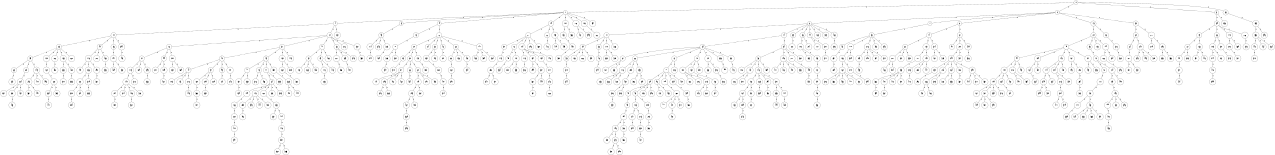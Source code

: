 graph G {
size="8.5,11;"
ratio = "expand;"
fixedsize="true;"
overlap="scale;"
node[shape=circle,width=.12,hight=.12,fontsize=12]
edge[fontsize=12]

0[label=" 0" color=black, pos="0.3472713,0.90161545!"];
1[label=" 1" color=black, pos="1.6853065,1.747554!"];
2[label=" 2" color=black, pos="1.4810231,1.1521777!"];
3[label=" 3" color=black, pos="0.47329654,0.9907638!"];
4[label=" 4" color=black, pos="2.8735604,0.17748189!"];
5[label=" 5" color=black, pos="2.6417784,0.95145195!"];
6[label=" 6" color=black, pos="2.6770404,1.8759958!"];
7[label=" 7" color=black, pos="1.5971552,1.6352701!"];
8[label=" 8" color=black, pos="0.070602675,0.54288597!"];
9[label=" 9" color=black, pos="1.5055174,2.2685552!"];
10[label=" 10" color=black, pos="0.26754311,0.39803315!"];
11[label=" 11" color=black, pos="1.0962958,2.2040588!"];
12[label=" 12" color=black, pos="1.2396471,2.3849058!"];
13[label=" 13" color=black, pos="2.1922232,2.5626285!"];
14[label=" 14" color=black, pos="1.1735938,0.91714415!"];
15[label=" 15" color=black, pos="2.5978831,2.7151755!"];
16[label=" 16" color=black, pos="1.0892998,2.4243949!"];
17[label=" 17" color=black, pos="2.5485014,2.5813577!"];
18[label=" 18" color=black, pos="1.1136831,2.5568842!"];
19[label=" 19" color=black, pos="1.3681878,1.1798351!"];
20[label=" 20" color=black, pos="2.1424837,2.4892603!"];
21[label=" 21" color=black, pos="0.9010987,2.2039704!"];
22[label=" 22" color=black, pos="1.4905131,1.8454415!"];
23[label=" 23" color=black, pos="0.67352877,0.75688202!"];
24[label=" 24" color=black, pos="2.8186785,1.3576457!"];
25[label=" 25" color=black, pos="0.87422709,0.18322437!"];
26[label=" 26" color=black, pos="1.9183942,0.1978891!"];
27[label=" 27" color=black, pos="0.50105151,1.8944168!"];
28[label=" 28" color=black, pos="1.9424652,2.978242!"];
29[label=" 29" color=black, pos="1.4355659,2.9182564!"];
30[label=" 30" color=black, pos="1.3033269,0.014475226!"];
31[label=" 31" color=black, pos="2.3243149,2.7396842!"];
32[label=" 32" color=black, pos="0.95263417,2.5101732!"];
33[label=" 33" color=black, pos="2.0363333,1.8147714!"];
34[label=" 34" color=black, pos="1.4335061,0.24130939!"];
35[label=" 35" color=black, pos="2.3903848,2.5780928!"];
36[label=" 36" color=black, pos="1.5194032,1.1764138!"];
37[label=" 37" color=black, pos="1.7385472,2.8810481!"];
38[label=" 38" color=black, pos="0.85836808,0.018729867!"];
39[label=" 39" color=black, pos="2.6668805,0.32567636!"];
40[label=" 40" color=black, pos="1.8557441,1.446376!"];
41[label=" 41" color=black, pos="1.5292472,0.84680483!"];
42[label=" 42" color=black, pos="2.273808,1.897311!"];
43[label=" 43" color=black, pos="2.2238404,2.9970427!"];
44[label=" 44" color=black, pos="0.031738627,0.69821268!"];
45[label=" 45" color=black, pos="1.2681266,2.81216!"];
46[label=" 46" color=black, pos="0.47478407,0.30917771!"];
47[label=" 47" color=black, pos="2.589304,0.76117934!"];
48[label=" 48" color=black, pos="2.4707036,0.33712543!"];
49[label=" 49" color=black, pos="2.4687028,1.9627041!"];
50[label=" 50" color=black, pos="1.2720445,2.4067035!"];
51[label=" 51" color=black, pos="2.3354189,2.2391285!"];
52[label=" 52" color=black, pos="1.5772026,1.1374434!"];
53[label=" 53" color=black, pos="2.5166019,2.971824!"];
54[label=" 54" color=black, pos="0.78049329,1.1330506!"];
55[label=" 55" color=black, pos="1.9158558,2.8148454!"];
56[label=" 56" color=black, pos="0.10178527,0.38651022!"];
57[label=" 57" color=black, pos="0.33590105,0.31299878!"];
58[label=" 58" color=black, pos="2.2092294,0.10383042!"];
59[label=" 59" color=black, pos="0.12344843,2.9118058!"];
60[label=" 60" color=black, pos="0.28030005,2.5459803!"];
61[label=" 61" color=black, pos="2.9988526,1.788288!"];
62[label=" 62" color=black, pos="2.798806,0.14914319!"];
63[label=" 63" color=black, pos="2.8155685,1.1012212!"];
64[label=" 64" color=black, pos="1.1159593,2.4878418!"];
65[label=" 65" color=black, pos="1.8369458,1.0598059!"];
66[label=" 66" color=black, pos="1.5205429,1.5908235!"];
67[label=" 67" color=black, pos="1.5065953,0.34464235!"];
68[label=" 68" color=black, pos="2.5518786,2.5837973!"];
69[label=" 69" color=black, pos="0.40842701,2.3300771!"];
70[label=" 70" color=black, pos="1.2934238,0.92189482!"];
71[label=" 71" color=black, pos="2.4432088,2.0263461!"];
72[label=" 72" color=black, pos="1.5108474,0.011028569!"];
73[label=" 73" color=black, pos="0.31502852,2.3939684!"];
74[label=" 74" color=black, pos="0.23447088,2.4795627!"];
75[label=" 75" color=black, pos="2.4874213,2.5279615!"];
76[label=" 76" color=black, pos="1.7148277,2.590031!"];
77[label=" 77" color=black, pos="2.483844,2.3304877!"];
78[label=" 78" color=black, pos="2.3993284,0.88626008!"];
79[label=" 79" color=black, pos="2.2754986,2.4017054!"];
80[label=" 80" color=black, pos="1.4267941,2.1341391!"];
81[label=" 81" color=black, pos="1.4835684,0.57739399!"];
82[label=" 82" color=black, pos="1.5128994,0.45910545!"];
83[label=" 83" color=black, pos="1.8811617,0.039620542!"];
84[label=" 84" color=black, pos="0.098825636,2.7192441!"];
85[label=" 85" color=black, pos="1.5497597,1.3599374!"];
86[label=" 86" color=black, pos="2.3021144,2.7916252!"];
87[label=" 87" color=black, pos="2.1588036,1.3639589!"];
88[label=" 88" color=black, pos="2.6060645,2.3274203!"];
89[label=" 89" color=black, pos="0.026205594,1.8076722!"];
90[label=" 90" color=black, pos="1.961771,2.5394257!"];
91[label=" 91" color=black, pos="0.25384458,0.43892203!"];
92[label=" 92" color=black, pos="0.20869782,1.9353398!"];
93[label=" 93" color=black, pos="2.207898,2.7075455!"];
94[label=" 94" color=black, pos="2.5414746,1.0876253!"];
95[label=" 95" color=black, pos="2.6925012,2.285876!"];
96[label=" 96" color=black, pos="1.9496823,1.3881986!"];
97[label=" 97" color=black, pos="2.5181106,1.5149929!"];
98[label=" 98" color=black, pos="0.46264851,0.32281419!"];
99[label=" 99" color=black, pos="1.6334649,2.0691633!"];
100[label=" 100" color=black, pos="2.9199023,1.6006202!"];
101[label=" 101" color=black, pos="0.29978031,0.63781265!"];
102[label=" 102" color=black, pos="0.80733638,1.5415332!"];
103[label=" 103" color=black, pos="0.17702219,1.7984033!"];
104[label=" 104" color=black, pos="0.44070548,2.1025924!"];
105[label=" 105" color=black, pos="0.38247278,2.4386976!"];
106[label=" 106" color=black, pos="0.67200396,2.5616144!"];
107[label=" 107" color=black, pos="1.523248,2.1476316!"];
108[label=" 108" color=black, pos="0.6352808,2.5709507!"];
109[label=" 109" color=black, pos="2.0564175,1.7763161!"];
110[label=" 110" color=black, pos="1.9342013,1.3635915!"];
111[label=" 111" color=black, pos="2.1452585,0.23792798!"];
112[label=" 112" color=black, pos="2.3485968,1.54478!"];
113[label=" 113" color=black, pos="2.9581057,1.5761908!"];
114[label=" 114" color=black, pos="2.7449895,2.9355785!"];
115[label=" 115" color=black, pos="0.76858291,2.7113879!"];
116[label=" 116" color=black, pos="0.83146192,0.33892481!"];
117[label=" 117" color=black, pos="1.4911019,2.7516333!"];
118[label=" 118" color=black, pos="1.4330902,2.5365267!"];
119[label=" 119" color=black, pos="0.27721958,0.16431257!"];
120[label=" 120" color=black, pos="1.1149751,2.3568859!"];
121[label=" 121" color=black, pos="1.6925703,0.70319042!"];
122[label=" 122" color=black, pos="2.070882,0.70579728!"];
123[label=" 123" color=black, pos="2.7219791,1.2433286!"];
124[label=" 124" color=black, pos="0.69952379,2.4413204!"];
125[label=" 125" color=black, pos="0.69749426,1.6159289!"];
126[label=" 126" color=black, pos="0.30817846,2.708933!"];
127[label=" 127" color=black, pos="1.9269103,0.21121439!"];
128[label=" 128" color=black, pos="1.5823382,0.11496611!"];
129[label=" 129" color=black, pos="2.501177,2.7124682!"];
130[label=" 130" color=black, pos="1.4569255,0.41152385!"];
131[label=" 131" color=black, pos="1.8354507,0.73234557!"];
132[label=" 132" color=black, pos="2.2371058,0.7256002!"];
133[label=" 133" color=black, pos="1.3666197,0.065184472!"];
134[label=" 134" color=black, pos="0.49398476,1.2601962!"];
135[label=" 135" color=black, pos="2.6473631,1.4627804!"];
136[label=" 136" color=black, pos="0.039510842,1.5046098!"];
137[label=" 137" color=black, pos="0.39590306,0.11274685!"];
138[label=" 138" color=black, pos="2.6353435,2.0317331!"];
139[label=" 139" color=black, pos="2.1791231,0.0057686688!"];
140[label=" 140" color=black, pos="2.9377447,1.350829!"];
141[label=" 141" color=black, pos="1.072898,0.97916248!"];
142[label=" 142" color=black, pos="1.190131,2.9877778!"];
143[label=" 143" color=black, pos="0.71076922,1.0671954!"];
144[label=" 144" color=black, pos="0.028304754,2.2909679!"];
145[label=" 145" color=black, pos="2.7888832,2.2770364!"];
146[label=" 146" color=black, pos="1.9279855,1.8950209!"];
147[label=" 147" color=black, pos="1.0728481,1.5233375!"];
148[label=" 148" color=black, pos="0.6321584,0.31495716!"];
149[label=" 149" color=black, pos="2.29018,2.2719391!"];
150[label=" 150" color=black, pos="1.5334783,1.317805!"];
151[label=" 151" color=black, pos="1.7102752,0.99452758!"];
152[label=" 152" color=black, pos="1.9568056,0.16278775!"];
153[label=" 153" color=black, pos="0.68921028,0.16991539!"];
154[label=" 154" color=black, pos="0.74859356,2.7243043!"];
155[label=" 155" color=black, pos="2.9657258,1.8320345!"];
156[label=" 156" color=black, pos="1.1218083,0.30294058!"];
157[label=" 157" color=black, pos="1.4411113,1.8922992!"];
158[label=" 158" color=black, pos="2.8345967,1.2188371!"];
159[label=" 159" color=black, pos="1.5951046,1.2834518!"];
160[label=" 160" color=black, pos="2.4988602,0.2975989!"];
161[label=" 161" color=black, pos="0.88606365,1.8052663!"];
162[label=" 162" color=black, pos="1.5324506,1.4560989!"];
163[label=" 163" color=black, pos="0.77721243,0.096060532!"];
164[label=" 164" color=black, pos="0.4351251,2.3110091!"];
165[label=" 165" color=black, pos="1.9738808,1.850826!"];
166[label=" 166" color=black, pos="2.4134126,0.35334936!"];
167[label=" 167" color=black, pos="0.2830279,2.5604274!"];
168[label=" 168" color=black, pos="0.083040709,0.96995864!"];
169[label=" 169" color=black, pos="2.3255406,0.60376157!"];
170[label=" 170" color=black, pos="2.3047955,2.3561675!"];
171[label=" 171" color=black, pos="2.3479939,1.9810287!"];
172[label=" 172" color=black, pos="2.8512291,1.6593554!"];
173[label=" 173" color=black, pos="0.49534611,1.6335875!"];
174[label=" 174" color=black, pos="1.5798447,0.9172759!"];
175[label=" 175" color=black, pos="0.62373798,2.6447607!"];
176[label=" 176" color=black, pos="2.3357296,1.6758831!"];
177[label=" 177" color=black, pos="1.3899442,0.51926131!"];
178[label=" 178" color=black, pos="1.3395051,0.77674762!"];
179[label=" 179" color=black, pos="2.3276568,2.470618!"];
180[label=" 180" color=black, pos="2.0498141,0.003995894!"];
181[label=" 181" color=black, pos="2.6401549,1.4539189!"];
182[label=" 182" color=black, pos="2.6245202,1.0828721!"];
183[label=" 183" color=black, pos="0.84889809,2.9550369!"];
184[label=" 184" color=black, pos="2.3423522,2.8458978!"];
185[label=" 185" color=black, pos="0.91056452,1.4270361!"];
186[label=" 186" color=black, pos="0.24058793,1.9375686!"];
187[label=" 187" color=black, pos="0.96156,0.74713068!"];
188[label=" 188" color=black, pos="1.5381602,0.55653429!"];
189[label=" 189" color=black, pos="1.3887099,0.3983147!"];
190[label=" 190" color=black, pos="1.381648,0.26148826!"];
191[label=" 191" color=black, pos="0.20881968,0.41517372!"];
192[label=" 192" color=black, pos="1.847445,0.2834682!"];
193[label=" 193" color=black, pos="1.6262307,1.0080792!"];
194[label=" 194" color=black, pos="1.914288,2.4350634!"];
195[label=" 195" color=black, pos="1.3538345,2.8872221!"];
196[label=" 196" color=black, pos="1.9333206,2.0703097!"];
197[label=" 197" color=black, pos="2.4542095,2.3352606!"];
198[label=" 198" color=black, pos="1.9498113,0.066403555!"];
199[label=" 199" color=black, pos="1.813274,1.7098028!"];
200[label=" 200" color=black, pos="1.7426488,2.4187285!"];
201[label=" 201" color=black, pos="2.7037753,2.2356981!"];
202[label=" 202" color=black, pos="2.3724555,1.4939112!"];
203[label=" 203" color=black, pos="1.8529555,2.6182846!"];
204[label=" 204" color=black, pos="1.8248896,0.10830669!"];
205[label=" 205" color=black, pos="2.1572188,2.1149566!"];
206[label=" 206" color=black, pos="1.0403162,0.26566107!"];
207[label=" 207" color=black, pos="0.66293747,0.51430924!"];
208[label=" 208" color=black, pos="2.9687349,0.77446582!"];
209[label=" 209" color=black, pos="2.3598455,1.2905734!"];
210[label=" 210" color=black, pos="1.6809255,1.458591!"];
211[label=" 211" color=black, pos="2.1656179,2.3201572!"];
212[label=" 212" color=black, pos="0.76546995,2.2696067!"];
213[label=" 213" color=black, pos="1.8720312,2.0297189!"];
214[label=" 214" color=black, pos="2.5659235,0.76593762!"];
215[label=" 215" color=black, pos="1.2708438,1.6344472!"];
216[label=" 216" color=black, pos="0.21328465,1.9120888!"];
217[label=" 217" color=black, pos="1.419077,0.30543113!"];
218[label=" 218" color=black, pos="0.98714682,0.63388349!"];
219[label=" 219" color=black, pos="2.8408977,1.1432722!"];
220[label=" 220" color=black, pos="1.3825045,1.5290564!"];
221[label=" 221" color=black, pos="0.79744217,2.166883!"];
222[label=" 222" color=black, pos="2.8541552,2.5922266!"];
223[label=" 223" color=black, pos="0.21306752,0.36457761!"];
224[label=" 224" color=black, pos="0.63558686,2.9994823!"];
225[label=" 225" color=black, pos="0.47932861,1.1546664!"];
226[label=" 226" color=black, pos="0.068935553,1.6192401!"];
227[label=" 227" color=black, pos="2.7425905,1.5162009!"];
228[label=" 228" color=black, pos="2.1753913,0.37963064!"];
229[label=" 229" color=black, pos="1.6040326,1.3361991!"];
230[label=" 230" color=black, pos="0.47933434,0.58318671!"];
231[label=" 231" color=black, pos="0.15509944,2.118754!"];
232[label=" 232" color=black, pos="1.2244307,0.84535019!"];
233[label=" 233" color=black, pos="1.4231498,1.1702348!"];
234[label=" 234" color=black, pos="1.7885664,2.4019186!"];
235[label=" 235" color=black, pos="1.5519873,2.6562519!"];
236[label=" 236" color=black, pos="2.9633768,1.700212!"];
237[label=" 237" color=black, pos="2.5823962,0.025597135!"];
238[label=" 238" color=black, pos="0.9648367,1.7541324!"];
239[label=" 239" color=black, pos="1.5565482,1.9106224!"];
240[label=" 240" color=black, pos="0.99112284,0.48473827!"];
241[label=" 241" color=black, pos="2.7559892,1.906358!"];
242[label=" 242" color=black, pos="2.444448,0.07571252!"];
243[label=" 243" color=black, pos="0.22639613,0.72381388!"];
244[label=" 244" color=black, pos="2.767847,0.75718233!"];
245[label=" 245" color=black, pos="2.460437,1.4119738!"];
246[label=" 246" color=black, pos="1.3915633,2.5452098!"];
247[label=" 247" color=black, pos="2.0389927,2.7290904!"];
248[label=" 248" color=black, pos="2.2118049,2.4443882!"];
249[label=" 249" color=black, pos="1.8688017,1.5123496!"];
250[label=" 250" color=black, pos="1.6590228,2.309685!"];
251[label=" 251" color=black, pos="2.3200266,2.0751919!"];
252[label=" 252" color=black, pos="1.4575248,0.43811678!"];
253[label=" 253" color=black, pos="0.61515367,0.34323542!"];
254[label=" 254" color=black, pos="2.0161968,0.95482848!"];
255[label=" 255" color=black, pos="2.3442775,0.085305011!"];
256[label=" 256" color=black, pos="1.8977476,0.52387636!"];
257[label=" 257" color=black, pos="0.88043939,1.079799!"];
258[label=" 258" color=black, pos="0.62428817,0.42488114!"];
259[label=" 259" color=black, pos="1.422983,0.032188326!"];
260[label=" 260" color=black, pos="0.33244723,2.7984695!"];
261[label=" 261" color=black, pos="2.3203957,0.95431789!"];
262[label=" 262" color=black, pos="2.0301502,2.3917819!"];
263[label=" 263" color=black, pos="0.59306525,1.9305099!"];
264[label=" 264" color=black, pos="0.0067801117,2.2573621!"];
265[label=" 265" color=black, pos="0.4906123,0.42668171!"];
266[label=" 266" color=black, pos="2.7266452,0.059215223!"];
267[label=" 267" color=black, pos="2.3516359,2.030136!"];
268[label=" 268" color=black, pos="0.56170865,0.63168399!"];
269[label=" 269" color=black, pos="2.9703105,2.2186967!"];
270[label=" 270" color=black, pos="0.49514824,0.37488826!"];
271[label=" 271" color=black, pos="1.0875656,1.5790263!"];
272[label=" 272" color=black, pos="1.7597845,1.9815652!"];
273[label=" 273" color=black, pos="0.17354953,2.3652973!"];
274[label=" 274" color=black, pos="0.25980972,2.0498229!"];
275[label=" 275" color=black, pos="2.515916,0.29552868!"];
276[label=" 276" color=black, pos="1.9085643,2.959729!"];
277[label=" 277" color=black, pos="1.5132146,2.8793354!"];
278[label=" 278" color=black, pos="1.7889044,2.0965763!"];
279[label=" 279" color=black, pos="0.55962188,2.9708156!"];
280[label=" 280" color=black, pos="0.51199098,2.5698032!"];
281[label=" 281" color=black, pos="2.3606276,2.5857352!"];
282[label=" 282" color=black, pos="0.35961293,0.23188293!"];
283[label=" 283" color=black, pos="2.715517,2.9531537!"];
284[label=" 284" color=black, pos="0.45462427,0.50295611!"];
285[label=" 285" color=black, pos="2.0913084,0.97620162!"];
286[label=" 286" color=black, pos="2.6365152,0.75668267!"];
287[label=" 287" color=black, pos="2.7483805,1.5155435!"];
288[label=" 288" color=black, pos="1.679879,0.94591198!"];
289[label=" 289" color=black, pos="1.0204471,2.660944!"];
290[label=" 290" color=black, pos="2.1672054,2.255589!"];
291[label=" 291" color=black, pos="2.4202385,2.5068036!"];
292[label=" 292" color=black, pos="0.1216253,2.8427016!"];
293[label=" 293" color=black, pos="1.3920513,0.093146421!"];
294[label=" 294" color=black, pos="1.8916811,1.2247036!"];
295[label=" 295" color=black, pos="1.5773273,0.90043307!"];
296[label=" 296" color=black, pos="1.8255937,1.297713!"];
297[label=" 297" color=black, pos="2.3779923,0.22610083!"];
298[label=" 298" color=black, pos="1.8514838,1.4279199!"];
299[label=" 299" color=black, pos="1.6904325,1.1465851!"];
300[label=" 300" color=black, pos="1.9444833,2.0249914!"];
301[label=" 301" color=black, pos="2.8081899,2.3651011!"];
302[label=" 302" color=black, pos="0.96796695,0.33993263!"];
303[label=" 303" color=black, pos="2.3300517,0.80250062!"];
304[label=" 304" color=black, pos="1.0867107,1.0016862!"];
305[label=" 305" color=black, pos="0.058870497,1.0099006!"];
306[label=" 306" color=black, pos="1.7094769,0.18207663!"];
307[label=" 307" color=black, pos="1.3725442,2.2119671!"];
308[label=" 308" color=black, pos="2.3179484,2.6535621!"];
309[label=" 309" color=black, pos="2.3550964,0.82600932!"];
310[label=" 310" color=black, pos="1.6084678,2.8683577!"];
311[label=" 311" color=black, pos="1.4063076,1.094165!"];
312[label=" 312" color=black, pos="2.7710718,0.9577214!"];
313[label=" 313" color=black, pos="2.3236382,1.7402967!"];
314[label=" 314" color=black, pos="0.4054426,1.4330244!"];
315[label=" 315" color=black, pos="2.251035,1.0950142!"];
316[label=" 316" color=black, pos="0.88195009,0.69512169!"];
317[label=" 317" color=black, pos="0.7672395,0.56010988!"];
318[label=" 318" color=black, pos="1.6870729,2.3142269!"];
319[label=" 319" color=black, pos="0.099325807,2.586399!"];
320[label=" 320" color=black, pos="0.50424303,1.70034!"];
321[label=" 321" color=black, pos="2.5117424,2.8609964!"];
322[label=" 322" color=black, pos="2.3630099,0.69517176!"];
323[label=" 323" color=black, pos="1.9390123,0.18302834!"];
324[label=" 324" color=black, pos="0.53876234,0.058008933!"];
325[label=" 325" color=black, pos="2.399281,0.68170917!"];
326[label=" 326" color=black, pos="0.046586346,2.1797346!"];
327[label=" 327" color=black, pos="2.4043279,0.016309809!"];
328[label=" 328" color=black, pos="1.3102539,1.7364522!"];
329[label=" 329" color=black, pos="2.1572865,1.7391813!"];
330[label=" 330" color=black, pos="2.8914693,1.1343414!"];
331[label=" 331" color=black, pos="2.2245391,0.65144407!"];
332[label=" 332" color=black, pos="2.1955197,1.0693033!"];
333[label=" 333" color=black, pos="1.3275718,1.6811547!"];
334[label=" 334" color=black, pos="0.74694848,1.5200703!"];
335[label=" 335" color=black, pos="1.6270228,1.0598473!"];
336[label=" 336" color=black, pos="1.2530299,1.7592731!"];
337[label=" 337" color=black, pos="0.393748,2.9306128!"];
338[label=" 338" color=black, pos="0.9328075,1.115699!"];
339[label=" 339" color=black, pos="1.3823239,0.92064802!"];
340[label=" 340" color=black, pos="0.47659602,1.1726444!"];
341[label=" 341" color=black, pos="1.7409637,0.17832599!"];
342[label=" 342" color=black, pos="1.7146884,1.6391886!"];
343[label=" 343" color=black, pos="1.2347764,0.27898799!"];
344[label=" 344" color=black, pos="2.4953353,0.89812275!"];
345[label=" 345" color=black, pos="2.5367155,0.17430062!"];
346[label=" 346" color=black, pos="1.8936897,0.62686957!"];
347[label=" 347" color=black, pos="1.0571426,2.8538572!"];
348[label=" 348" color=black, pos="2.5374689,1.3379064!"];
349[label=" 349" color=black, pos="2.8803007,1.7663448!"];
350[label=" 350" color=black, pos="1.2146287,2.9367003!"];
351[label=" 351" color=black, pos="1.1045692,2.9372115!"];
352[label=" 352" color=black, pos="2.2539493,0.48898784!"];
353[label=" 353" color=black, pos="0.6640698,2.2601878!"];
354[label=" 354" color=black, pos="2.953288,0.83377317!"];
355[label=" 355" color=black, pos="2.434575,2.5441693!"];
356[label=" 356" color=black, pos="1.714132,2.2504764!"];
357[label=" 357" color=black, pos="0.39830814,0.18942165!"];
358[label=" 358" color=black, pos="0.42235459,0.062342014!"];
359[label=" 359" color=black, pos="2.3418102,2.1268283!"];
360[label=" 360" color=black, pos="0.83488775,2.3864243!"];
361[label=" 361" color=black, pos="1.2791046,0.056717096!"];
362[label=" 362" color=black, pos="0.53366949,0.24282333!"];
363[label=" 363" color=black, pos="1.5781207,2.9402883!"];
364[label=" 364" color=black, pos="2.6690683,0.88668522!"];
365[label=" 365" color=black, pos="1.2075859,2.6803133!"];
366[label=" 366" color=black, pos="0.2022288,0.15686432!"];
367[label=" 367" color=black, pos="0.74220883,1.1397985!"];
368[label=" 368" color=black, pos="0.89950882,2.0760541!"];
369[label=" 369" color=black, pos="1.1728349,0.41100614!"];
370[label=" 370" color=black, pos="0.023261487,2.6747489!"];
371[label=" 371" color=black, pos="0.44082207,1.8936347!"];
372[label=" 372" color=black, pos="1.8058019,1.1772668!"];
373[label=" 373" color=black, pos="1.8564268,2.6433283!"];
374[label=" 374" color=black, pos="0.60023546,0.60269461!"];
375[label=" 375" color=black, pos="2.0838853,1.9195409!"];
376[label=" 376" color=black, pos="0.26871593,2.1620076!"];
377[label=" 377" color=black, pos="0.12836622,2.1480553!"];
378[label=" 378" color=black, pos="2.2268432,1.7530098!"];
379[label=" 379" color=black, pos="1.4378414,2.7775556!"];
380[label=" 380" color=black, pos="0.42696455,0.25703102!"];
381[label=" 381" color=black, pos="0.81240258,2.342047!"];
382[label=" 382" color=black, pos="1.700552,2.7550823!"];
383[label=" 383" color=black, pos="2.6872347,1.7678314!"];
384[label=" 384" color=black, pos="2.6702182,0.39750156!"];
385[label=" 385" color=black, pos="2.5028526,2.9502121!"];
386[label=" 386" color=black, pos="1.3683611,0.39736107!"];
387[label=" 387" color=black, pos="2.3498666,0.049845636!"];
388[label=" 388" color=black, pos="0.12973916,0.060222504!"];
389[label=" 389" color=black, pos="1.207236,2.3547798!"];
390[label=" 390" color=black, pos="2.3470112,0.69222524!"];
391[label=" 391" color=black, pos="1.7844853,0.99019661!"];
392[label=" 392" color=black, pos="1.3898955,2.2532879!"];
393[label=" 393" color=black, pos="1.933255,1.622444!"];
394[label=" 394" color=black, pos="2.906722,1.1078185!"];
395[label=" 395" color=black, pos="0.19472179,0.033419688!"];
396[label=" 396" color=black, pos="1.4645408,2.2666027!"];
397[label=" 397" color=black, pos="2.4959117,1.5795648!"];
398[label=" 398" color=black, pos="0.73124458,1.8771688!"];
399[label=" 399" color=black, pos="1.7318466,1.9704334!"];
400[label=" 400" color=black, pos="0.25506361,2.0144904!"];
401[label=" 401" color=black, pos="0.4272214,1.4899348!"];
402[label=" 402" color=black, pos="0.65673946,2.590532!"];
403[label=" 403" color=black, pos="2.7554174,1.1759222!"];
404[label=" 404" color=black, pos="1.7175939,1.8917351!"];
405[label=" 405" color=black, pos="1.0639073,0.056428519!"];
406[label=" 406" color=black, pos="2.7430899,0.3108818!"];
407[label=" 407" color=black, pos="1.8009628,0.59667871!"];
408[label=" 408" color=black, pos="2.5050366,2.244345!"];
409[label=" 409" color=black, pos="0.24810347,1.2662014!"];
410[label=" 410" color=black, pos="1.3320331,2.7563042!"];
411[label=" 411" color=black, pos="1.4806851,0.30740878!"];
412[label=" 412" color=black, pos="2.3747512,2.4117846!"];
413[label=" 413" color=black, pos="2.6704437,2.2338105!"];
414[label=" 414" color=black, pos="0.40181044,1.8884701!"];
415[label=" 415" color=black, pos="2.8260075,1.2587996!"];
416[label=" 416" color=black, pos="2.0963179,1.263302!"];
417[label=" 417" color=black, pos="1.2374245,2.2492643!"];
418[label=" 418" color=black, pos="2.3862368,2.6569081!"];
419[label=" 419" color=black, pos="2.9377949,1.0652008!"];
420[label=" 420" color=black, pos="1.1634607,0.7512047!"];
421[label=" 421" color=black, pos="2.9451985,0.24743798!"];
422[label=" 422" color=black, pos="2.5297075,0.54978214!"];
423[label=" 423" color=black, pos="1.6210569,1.686759!"];
424[label=" 424" color=black, pos="1.3117265,1.0617962!"];
425[label=" 425" color=black, pos="0.47956441,0.11860851!"];
426[label=" 426" color=black, pos="0.31662902,0.73272301!"];
427[label=" 427" color=black, pos="0.73983344,0.56697001!"];
428[label=" 428" color=black, pos="1.2749092,1.7371985!"];
429[label=" 429" color=black, pos="0.30318989,1.5671165!"];
430[label=" 430" color=black, pos="2.1205446,1.1886123!"];
431[label=" 431" color=black, pos="2.9254804,2.4589763!"];
432[label=" 432" color=black, pos="1.8254324,2.7863579!"];
433[label=" 433" color=black, pos="2.8318331,2.170798!"];
434[label=" 434" color=black, pos="1.6804829,1.402886!"];
435[label=" 435" color=black, pos="2.7014448,2.3236105!"];
436[label=" 436" color=black, pos="0.28803068,2.1964616!"];
437[label=" 437" color=black, pos="1.0454456,1.4241179!"];
438[label=" 438" color=black, pos="1.8804768,1.9075918!"];
439[label=" 439" color=black, pos="1.4881016,0.043164131!"];
440[label=" 440" color=black, pos="1.8873407,0.61853076!"];
441[label=" 441" color=black, pos="0.73448834,2.8676358!"];
442[label=" 442" color=black, pos="0.69284968,2.8352877!"];
443[label=" 443" color=black, pos="2.2403777,1.3706484!"];
444[label=" 444" color=black, pos="2.2197073,0.11962898!"];
445[label=" 445" color=black, pos="0.33068808,2.4311431!"];
446[label=" 446" color=black, pos="1.1564772,1.0171221!"];
447[label=" 447" color=black, pos="2.705303,1.9581127!"];
448[label=" 448" color=black, pos="2.8898082,0.31181736!"];
449[label=" 449" color=black, pos="2.3659722,0.039267824!"];
450[label=" 450" color=black, pos="1.4499749,0.45311632!"];
451[label=" 451" color=black, pos="2.0334537,0.21876105!"];
452[label=" 452" color=black, pos="1.3908747,0.51831388!"];
453[label=" 453" color=black, pos="1.8821369,2.9327276!"];
454[label=" 454" color=black, pos="0.28819189,1.6831928!"];
455[label=" 455" color=black, pos="2.0101359,1.5861385!"];
456[label=" 456" color=black, pos="2.2179491,2.5242406!"];
457[label=" 457" color=black, pos="2.077409,2.6427431!"];
458[label=" 458" color=black, pos="0.43806396,0.21773659!"];
459[label=" 459" color=black, pos="1.9196242,0.72467864!"];
460[label=" 460" color=black, pos="2.7748877,2.0320616!"];
461[label=" 461" color=black, pos="1.1924495,0.69563868!"];
462[label=" 462" color=black, pos="2.9146389,0.47413629!"];
463[label=" 463" color=black, pos="0.020137094,2.824719!"];
464[label=" 464" color=black, pos="2.9582307,2.8220074!"];
465[label=" 465" color=black, pos="2.9124681,1.5630237!"];
466[label=" 466" color=black, pos="0.56061,2.8220497!"];
467[label=" 467" color=black, pos="1.2172579,1.790733!"];
468[label=" 468" color=black, pos="1.7897209,2.6491702!"];
469[label=" 469" color=black, pos="0.78758391,0.46281178!"];
470[label=" 470" color=black, pos="2.7236404,2.6269977!"];
471[label=" 471" color=black, pos="1.9972229,2.9818636!"];
472[label=" 472" color=black, pos="0.80067628,0.99109335!"];
473[label=" 473" color=black, pos="2.2686216,2.0636764!"];
474[label=" 474" color=black, pos="1.3348773,2.3094658!"];
475[label=" 475" color=black, pos="0.4324544,2.5442809!"];
476[label=" 476" color=black, pos="1.9229935,2.2043456!"];
477[label=" 477" color=black, pos="0.53825993,2.4128002!"];
478[label=" 478" color=black, pos="0.60410547,1.0056778!"];
479[label=" 479" color=black, pos="0.49151461,0.55678195!"];
480[label=" 480" color=black, pos="1.7914125,0.0053352313!"];
481[label=" 481" color=black, pos="1.1019923,1.8892657!"];
482[label=" 482" color=black, pos="0.95473767,1.989005!"];
483[label=" 483" color=black, pos="0.29893033,0.60936731!"];
484[label=" 484" color=black, pos="2.7267369,0.93250116!"];
485[label=" 485" color=black, pos="2.4808703,2.5268971!"];
486[label=" 486" color=black, pos="1.3850993,1.6863042!"];
487[label=" 487" color=black, pos="2.5201164,2.1688048!"];
488[label=" 488" color=black, pos="1.7909614,2.3715631!"];
489[label=" 489" color=black, pos="2.2431517,0.32982345!"];
490[label=" 490" color=black, pos="0.45956036,1.5850814!"];
491[label=" 491" color=black, pos="2.8521142,2.9804145!"];
492[label=" 492" color=black, pos="2.0081616,0.8438479!"];
493[label=" 493" color=black, pos="0.25821703,2.5740078!"];
494[label=" 494" color=black, pos="0.90332001,2.5199303!"];
495[label=" 495" color=black, pos="1.5033981,1.7349654!"];
496[label=" 496" color=black, pos="1.8628752,0.18731324!"];
497[label=" 497" color=black, pos="1.3673574,1.3039161!"];
498[label=" 498" color=black, pos="1.8359651,0.58540842!"];
499[label=" 499" color=black, pos="2.0834462,1.2669304!"];
500[label=" 500" color=black, pos="1.4787385,2.5806398!"];
501[label=" 501" color=black, pos="1.4815233,2.3802719!"];
502[label=" 502" color=black, pos="1.4149595,0.80827977!"];
503[label=" 503" color=black, pos="1.5889373,1.212717!"];
504[label=" 504" color=black, pos="2.6497737,1.5578393!"];
505[label=" 505" color=black, pos="2.9171669,2.8440488!"];
506[label=" 506" color=black, pos="0.75075296,0.4412113!"];
507[label=" 507" color=black, pos="1.9952801,1.925807!"];
508[label=" 508" color=black, pos="0.81891995,2.2109743!"];
509[label=" 509" color=black, pos="1.6610944,0.68528658!"];
510[label=" 510" color=black, pos="1.4914484,1.9944114!"];
511[label=" 511" color=black, pos="2.0368115,2.5321982!"];
512[label=" 512" color=black, pos="0.60715863,2.7037163!"];
513[label=" 513" color=black, pos="1.951793,2.2774576!"];
514[label=" 514" color=black, pos="0.97722236,0.53674511!"];
515[label=" 515" color=black, pos="0.42681053,2.4465212!"];
516[label=" 516" color=black, pos="0.96899891,0.54617374!"];
517[label=" 517" color=black, pos="1.2487417,2.7061471!"];
518[label=" 518" color=black, pos="0.72502667,2.8205758!"];
519[label=" 519" color=black, pos="2.9076869,1.4484234!"];
520[label=" 520" color=black, pos="2.4428116,2.0391711!"];
521[label=" 521" color=black, pos="0.69990488,0.097150537!"];
522[label=" 522" color=black, pos="1.0352975,0.64962973!"];
523[label=" 523" color=black, pos="1.0964478,1.7078385!"];
524[label=" 524" color=black, pos="0.75364637,2.6955399!"];
525[label=" 525" color=black, pos="1.4854726,2.7425781!"];
526[label=" 526" color=black, pos="1.1022455,2.9723374!"];
527[label=" 527" color=black, pos="2.915928,0.52477784!"];
528[label=" 528" color=black, pos="1.5729006,0.75334422!"];
529[label=" 529" color=black, pos="2.8805775,0.94993275!"];
530[label=" 530" color=black, pos="0.4843904,1.377983!"];
531[label=" 531" color=black, pos="2.6957134,1.6462848!"];
532[label=" 532" color=black, pos="2.3398337,1.4517478!"];
533[label=" 533" color=black, pos="1.7435117,2.0358055!"];
534[label=" 534" color=black, pos="0.75747984,0.85568958!"];
535[label=" 535" color=black, pos="2.4289038,2.0321475!"];
536[label=" 536" color=black, pos="0.94441631,0.27460995!"];
537[label=" 537" color=black, pos="1.6359865,0.7408688!"];
538[label=" 538" color=black, pos="0.82410518,0.70121501!"];
539[label=" 539" color=black, pos="2.2046733,2.9691783!"];
540[label=" 540" color=black, pos="1.6893246,0.36981324!"];
541[label=" 541" color=black, pos="2.615252,2.2785935!"];
542[label=" 542" color=black, pos="0.41376167,0.046139721!"];
543[label=" 543" color=black, pos="1.5147505,1.8444699!"];
544[label=" 544" color=black, pos="0.86377888,0.28416065!"];
545[label=" 545" color=black, pos="1.3436226,0.62014219!"];
546[label=" 546" color=black, pos="0.14388124,1.6875463!"];
547[label=" 547" color=black, pos="0.66885702,2.8930615!"];
548[label=" 548" color=black, pos="0.077650794,1.7910179!"];
549[label=" 549" color=black, pos="0.66849347,1.0656347!"];
550[label=" 550" color=black, pos="1.2038945,0.92492062!"];
551[label=" 551" color=black, pos="1.1900616,2.1778118!"];
552[label=" 552" color=black, pos="1.8884704,0.55360584!"];
553[label=" 553" color=black, pos="1.4870019,0.39982069!"];
554[label=" 554" color=black, pos="2.4951052,2.9794377!"];
555[label=" 555" color=black, pos="1.7440916,2.5221438!"];
556[label=" 556" color=black, pos="1.1353739,2.5146453!"];
557[label=" 557" color=black, pos="0.38277305,2.8861225!"];
558[label=" 558" color=black, pos="2.6920544,1.3053125!"];
559[label=" 559" color=black, pos="2.5804337,1.9359566!"];
560[label=" 560" color=black, pos="0.94509685,0.70099703!"];
561[label=" 561" color=black, pos="0.66331042,2.062982!"];
562[label=" 562" color=black, pos="2.1881847,2.3223779!"];
563[label=" 563" color=black, pos="0.91491884,0.75401879!"];
564[label=" 564" color=black, pos="1.1576833,1.8541601!"];
565[label=" 565" color=black, pos="1.8489441,1.1271239!"];
566[label=" 566" color=black, pos="2.5513257,2.4231145!"];
567[label=" 567" color=black, pos="1.9155608,0.60066348!"];
568[label=" 568" color=black, pos="0.84863349,1.2927565!"];
569[label=" 569" color=black, pos="1.4024782,0.67035955!"];
570[label=" 570" color=black, pos="2.3981581,1.5229393!"];
571[label=" 571" color=black, pos="0.8372591,2.3633697!"];
572[label=" 572" color=black, pos="2.5456221,1.5353988!"];
573[label=" 573" color=black, pos="1.9578124,1.9355647!"];
574[label=" 574" color=black, pos="0.094959226,1.6408976!"];
575[label=" 575" color=black, pos="1.7177503,1.8711777!"];
576[label=" 576" color=black, pos="2.5432215,0.078327719!"];
577[label=" 577" color=black, pos="1.5196726,0.5363627!"];
578[label=" 578" color=black, pos="0.74142468,2.2309077!"];
579[label=" 579" color=black, pos="0.33626006,2.5736262!"];
580[label=" 580" color=black, pos="2.8118072,2.2764484!"];
581[label=" 581" color=black, pos="2.7715478,2.2787578!"];
582[label=" 582" color=black, pos="1.5706923,2.8770271!"];
583[label=" 583" color=black, pos="0.16121637,2.8548264!"];
584[label=" 584" color=black, pos="1.912139,0.65013769!"];
585[label=" 585" color=black, pos="0.68184143,2.3496424!"];
586[label=" 586" color=black, pos="0.24580237,0.0019498887!"];
587[label=" 587" color=black, pos="1.1748276,2.4639446!"];
588[label=" 588" color=black, pos="0.68460116,2.7562544!"];
589[label=" 589" color=black, pos="1.9524061,0.32265601!"];
590[label=" 590" color=black, pos="1.9546675,0.81154108!"];
591[label=" 591" color=black, pos="1.9478879,2.8203217!"];
592[label=" 592" color=black, pos="1.5995217,1.2918386!"];
593[label=" 593" color=black, pos="2.6569598,1.7046292!"];
594[label=" 594" color=black, pos="2.2220312,2.4848246!"];
595[label=" 595" color=black, pos="1.2821552,0.38349355!"];
596[label=" 596" color=black, pos="2.6891623,2.4229054!"];
597[label=" 597" color=black, pos="0.17476004,0.16466684!"];
598[label=" 598" color=black, pos="1.9452445,0.24531131!"];
599[label=" 599" color=black, pos="2.6425754,2.7531594!"];
0--1[label="1"]
0--2[label="1"]
0--3[label="1"]
0--85[label="1"]
1--4[label="1"]
1--5[label="1"]
1--9[label="1"]
1--19[label="1"]
1--101[label="1"]
1--116[label="1"]
1--128[label="1"]
1--454[label="1"]
2--6[label="1"]
2--7[label="1"]
2--8[label="1"]
2--15[label="1"]
2--52[label="1"]
3--59[label="1"]
3--256[label="1"]
4--10[label="1"]
4--12[label="1"]
4--231[label="1"]
5--93[label="1"]
6--11[label="1"]
6--14[label="1"]
6--35[label="1"]
6--36[label="1"]
6--79[label="1"]
6--183[label="1"]
6--315[label="1"]
6--468[label="1"]
7--33[label="1"]
8--74[label="1"]
8--81[label="1"]
9--13[label="1"]
9--18[label="1"]
10--23[label="1"]
10--49[label="1"]
10--56[label="1"]
10--394[label="1"]
11--29[label="1"]
11--38[label="1"]
11--170[label="1"]
11--362[label="1"]
12--16[label="1"]
12--31[label="1"]
12--41[label="1"]
12--83[label="1"]
12--216[label="1"]
12--527[label="1"]
13--17[label="1"]
14--34[label="1"]
14--54[label="1"]
15--22[label="1"]
15--26[label="1"]
16--21[label="1"]
16--99[label="1"]
16--200[label="1"]
17--360[label="1"]
17--522[label="1"]
18--20[label="1"]
18--24[label="1"]
18--32[label="1"]
18--48[label="1"]
18--62[label="1"]
18--141[label="1"]
19--27[label="1"]
19--28[label="1"]
19--403[label="1"]
20--25[label="1"]
20--30[label="1"]
20--157[label="1"]
21--115[label="1"]
21--169[label="1"]
21--395[label="1"]
22--40[label="1"]
22--55[label="1"]
22--125[label="1"]
22--144[label="1"]
23--39[label="1"]
23--120[label="1"]
23--126[label="1"]
23--165[label="1"]
23--260[label="1"]
25--510[label="1"]
26--378[label="1"]
27--50[label="1"]
27--78[label="1"]
27--104[label="1"]
27--296[label="1"]
27--560[label="1"]
28--418[label="1"]
29--53[label="1"]
29--138[label="1"]
29--286[label="1"]
29--392[label="1"]
30--37[label="1"]
30--68[label="1"]
30--80[label="1"]
31--42[label="1"]
31--45[label="1"]
31--130[label="1"]
31--475[label="1"]
32--252[label="1"]
32--415[label="1"]
33--43[label="1"]
33--110[label="1"]
33--276[label="1"]
33--423[label="1"]
33--545[label="1"]
34--61[label="1"]
34--66[label="1"]
34--67[label="1"]
34--70[label="1"]
34--121[label="1"]
34--336[label="1"]
34--361[label="1"]
35--272[label="1"]
36--102[label="1"]
36--274[label="1"]
37--147[label="1"]
37--293[label="1"]
37--416[label="1"]
37--482[label="1"]
38--46[label="1"]
39--63[label="1"]
39--65[label="1"]
39--145[label="1"]
40--94[label="1"]
40--129[label="1"]
40--143[label="1"]
40--187[label="1"]
40--271[label="1"]
41--51[label="1"]
41--69[label="1"]
41--488[label="1"]
42--44[label="1"]
42--57[label="1"]
42--95[label="1"]
42--107[label="1"]
43--257[label="1"]
44--103[label="1"]
44--146[label="1"]
44--278[label="1"]
45--47[label="1"]
45--73[label="1"]
45--77[label="1"]
45--350[label="1"]
46--379[label="1"]
47--137[label="1"]
47--552[label="1"]
48--221[label="1"]
49--176[label="1"]
49--212[label="1"]
49--463[label="1"]
50--175[label="1"]
51--108[label="1"]
51--263[label="1"]
51--546[label="1"]
52--60[label="1"]
52--211[label="1"]
53--310[label="1"]
54--58[label="1"]
54--198[label="1"]
54--277[label="1"]
54--580[label="1"]
55--72[label="1"]
56--197[label="1"]
57--180[label="1"]
57--209[label="1"]
57--229[label="1"]
58--106[label="1"]
58--142[label="1"]
58--148[label="1"]
58--339[label="1"]
59--75[label="1"]
59--86[label="1"]
59--172[label="1"]
59--288[label="1"]
60--64[label="1"]
60--240[label="1"]
61--161[label="1"]
61--383[label="1"]
62--88[label="1"]
62--156[label="1"]
62--432[label="1"]
63--342[label="1"]
64--127[label="1"]
65--224[label="1"]
66--118[label="1"]
66--225[label="1"]
66--255[label="1"]
67--71[label="1"]
67--228[label="1"]
68--434[label="1"]
69--178[label="1"]
69--413[label="1"]
70--122[label="1"]
70--132[label="1"]
70--351[label="1"]
71--89[label="1"]
71--96[label="1"]
71--179[label="1"]
71--239[label="1"]
71--420[label="1"]
72--76[label="1"]
72--124[label="1"]
73--376[label="1"]
73--458[label="1"]
74--82[label="1"]
74--151[label="1"]
74--374[label="1"]
75--87[label="1"]
75--163[label="1"]
76--111[label="1"]
77--84[label="1"]
77--555[label="1"]
78--90[label="1"]
78--112[label="1"]
79--117[label="1"]
79--307[label="1"]
80--119[label="1"]
80--291[label="1"]
80--425[label="1"]
81--97[label="1"]
81--210[label="1"]
81--429[label="1"]
82--207[label="1"]
82--372[label="1"]
82--550[label="1"]
83--227[label="1"]
83--369[label="1"]
83--543[label="1"]
84--149[label="1"]
84--173[label="1"]
84--182[label="1"]
84--326[label="1"]
84--525[label="1"]
85--155[label="1"]
86--105[label="1"]
86--370[label="1"]
87--191[label="1"]
87--323[label="1"]
88--261[label="1"]
89--91[label="1"]
89--98[label="1"]
89--223[label="1"]
89--598[label="1"]
90--534[label="1"]
91--92[label="1"]
92--194[label="1"]
93--114[label="1"]
93--343[label="1"]
93--373[label="1"]
94--100[label="1"]
94--218[label="1"]
94--498[label="1"]
95--241[label="1"]
96--134[label="1"]
96--435[label="1"]
98--123[label="1"]
98--205[label="1"]
99--201[label="1"]
99--309[label="1"]
100--109[label="1"]
100--234[label="1"]
100--452[label="1"]
101--133[label="1"]
101--566[label="1"]
102--135[label="1"]
102--153[label="1"]
104--113[label="1"]
104--154[label="1"]
104--189[label="1"]
104--448[label="1"]
105--244[label="1"]
105--267[label="1"]
107--242[label="1"]
109--167[label="1"]
109--311[label="1"]
109--559[label="1"]
109--576[label="1"]
110--136[label="1"]
110--529[label="1"]
111--150[label="1"]
112--232[label="1"]
112--355[label="1"]
113--526[label="1"]
114--219[label="1"]
115--140[label="1"]
115--312[label="1"]
116--461[label="1"]
116--595[label="1"]
118--233[label="1"]
118--366[label="1"]
118--587[label="1"]
119--245[label="1"]
119--387[label="1"]
120--160[label="1"]
121--388[label="1"]
121--508[label="1"]
122--188[label="1"]
122--206[label="1"]
122--215[label="1"]
123--247[label="1"]
123--273[label="1"]
124--139[label="1"]
124--490[label="1"]
126--436[label="1"]
127--131[label="1"]
127--531[label="1"]
128--168[label="1"]
129--184[label="1"]
129--460[label="1"]
130--282[label="1"]
130--325[label="1"]
132--158[label="1"]
133--492[label="1"]
136--162[label="1"]
136--270[label="1"]
137--159[label="1"]
139--195[label="1"]
140--214[label="1"]
140--314[label="1"]
140--426[label="1"]
140--516[label="1"]
141--433[label="1"]
141--509[label="1"]
141--584[label="1"]
142--226[label="1"]
142--501[label="1"]
143--174[label="1"]
143--204[label="1"]
143--480[label="1"]
144--186[label="1"]
144--324[label="1"]
145--246[label="1"]
145--470[label="1"]
145--493[label="1"]
148--152[label="1"]
148--265[label="1"]
148--294[label="1"]
148--301[label="1"]
149--166[label="1"]
150--171[label="1"]
150--483[label="1"]
151--177[label="1"]
151--192[label="1"]
152--164[label="1"]
152--251[label="1"]
153--181[label="1"]
154--299[label="1"]
154--327[label="1"]
155--358[label="1"]
155--596[label="1"]
157--303[label="1"]
158--574[label="1"]
160--222[label="1"]
162--308[label="1"]
162--338[label="1"]
162--453[label="1"]
162--477[label="1"]
162--578[label="1"]
163--431[label="1"]
163--446[label="1"]
164--185[label="1"]
164--259[label="1"]
165--385[label="1"]
165--462[label="1"]
166--220[label="1"]
170--332[label="1"]
170--502[label="1"]
171--359[label="1"]
172--202[label="1"]
172--589[label="1"]
173--235[label="1"]
173--393[label="1"]
173--444[label="1"]
173--513[label="1"]
174--349[label="1"]
174--384[label="1"]
175--238[label="1"]
176--190[label="1"]
176--236[label="1"]
176--292[label="1"]
177--253[label="1"]
178--258[label="1"]
179--280[label="1"]
180--368[label="1"]
181--297[label="1"]
182--285[label="1"]
184--364[label="1"]
186--398[label="1"]
187--193[label="1"]
187--208[label="1"]
189--217[label="1"]
191--317[label="1"]
192--203[label="1"]
192--283[label="1"]
192--447[label="1"]
194--196[label="1"]
194--518[label="1"]
195--199[label="1"]
195--367[label="1"]
195--396[label="1"]
196--302[label="1"]
196--375[label="1"]
197--469[label="1"]
197--582[label="1"]
198--411[label="1"]
198--428[label="1"]
198--457[label="1"]
198--533[label="1"]
199--402[label="1"]
200--230[label="1"]
200--389[label="1"]
202--371[label="1"]
203--472[label="1"]
204--213[label="1"]
204--340[label="1"]
205--275[label="1"]
207--466[label="1"]
207--524[label="1"]
208--254[label="1"]
209--352[label="1"]
210--249[label="1"]
210--541[label="1"]
211--279[label="1"]
211--295[label="1"]
213--304[label="1"]
214--300[label="1"]
215--243[label="1"]
215--382[label="1"]
217--248[label="1"]
218--497[label="1"]
218--554[label="1"]
220--410[label="1"]
222--334[label="1"]
222--505[label="1"]
224--237[label="1"]
224--380[label="1"]
224--437[label="1"]
225--430[label="1"]
227--586[label="1"]
234--347[label="1"]
235--406[label="1"]
236--281[label="1"]
236--319[label="1"]
238--547[label="1"]
238--577[label="1"]
239--549[label="1"]
240--345[label="1"]
240--495[label="1"]
240--520[label="1"]
244--476[label="1"]
245--467[label="1"]
245--573[label="1"]
246--331[label="1"]
246--491[label="1"]
247--329[label="1"]
248--268[label="1"]
249--250[label="1"]
249--264[label="1"]
249--284[label="1"]
249--316[label="1"]
249--390[label="1"]
250--298[label="1"]
251--287[label="1"]
252--262[label="1"]
253--386[label="1"]
253--401[label="1"]
253--412[label="1"]
253--507[label="1"]
254--313[label="1"]
255--306[label="1"]
255--519[label="1"]
257--269[label="1"]
259--348[label="1"]
261--391[label="1"]
262--407[label="1"]
264--266[label="1"]
264--305[label="1"]
265--539[label="1"]
266--451[label="1"]
266--486[label="1"]
270--594[label="1"]
271--405[label="1"]
271--556[label="1"]
273--330[label="1"]
275--328[label="1"]
276--289[label="1"]
276--290[label="1"]
276--484[label="1"]
276--572[label="1"]
277--445[label="1"]
278--443[label="1"]
280--417[label="1"]
280--421[label="1"]
280--511[label="1"]
281--320[label="1"]
281--341[label="1"]
282--322[label="1"]
284--318[label="1"]
284--535[label="1"]
285--357[label="1"]
285--474[label="1"]
288--515[label="1"]
289--455[label="1"]
292--321[label="1"]
293--346[label="1"]
293--363[label="1"]
294--438[label="1"]
295--333[label="1"]
295--356[label="1"]
297--408[label="1"]
301--353[label="1"]
301--414[label="1"]
304--471[label="1"]
304--579[label="1"]
307--571[label="1"]
309--422[label="1"]
310--344[label="1"]
311--409[label="1"]
311--521[label="1"]
311--590[label="1"]
316--337[label="1"]
317--424[label="1"]
319--335[label="1"]
320--354[label="1"]
327--381[label="1"]
327--449[label="1"]
330--427[label="1"]
334--441[label="1"]
336--499[label="1"]
349--399[label="1"]
349--540[label="1"]
350--365[label="1"]
353--494[label="1"]
358--442[label="1"]
358--464[label="1"]
358--564[label="1"]
360--397[label="1"]
361--473[label="1"]
365--440[label="1"]
365--479[label="1"]
368--377[label="1"]
369--400[label="1"]
370--575[label="1"]
373--489[label="1"]
374--481[label="1"]
374--548[label="1"]
375--530[label="1"]
375--592[label="1"]
378--562[label="1"]
380--465[label="1"]
381--487[label="1"]
385--570[label="1"]
386--459[label="1"]
390--404[label="1"]
390--517[label="1"]
390--537[label="1"]
394--496[label="1"]
395--563[label="1"]
401--567[label="1"]
402--456[label="1"]
403--419[label="1"]
403--439[label="1"]
407--514[label="1"]
408--568[label="1"]
410--597[label="1"]
414--485[label="1"]
421--450[label="1"]
426--581[label="1"]
429--536[label="1"]
430--506[label="1"]
430--523[label="1"]
432--504[label="1"]
442--512[label="1"]
445--542[label="1"]
462--553[label="1"]
463--558[label="1"]
467--569[label="1"]
468--503[label="1"]
474--478[label="1"]
476--599[label="1"]
478--557[label="1"]
483--544[label="1"]
483--583[label="1"]
483--585[label="1"]
483--591[label="1"]
492--500[label="1"]
506--551[label="1"]
508--528[label="1"]
518--538[label="1"]
527--532[label="1"]
549--588[label="1"]
557--561[label="1"]
557--565[label="1"]
569--593[label="1"]

}
